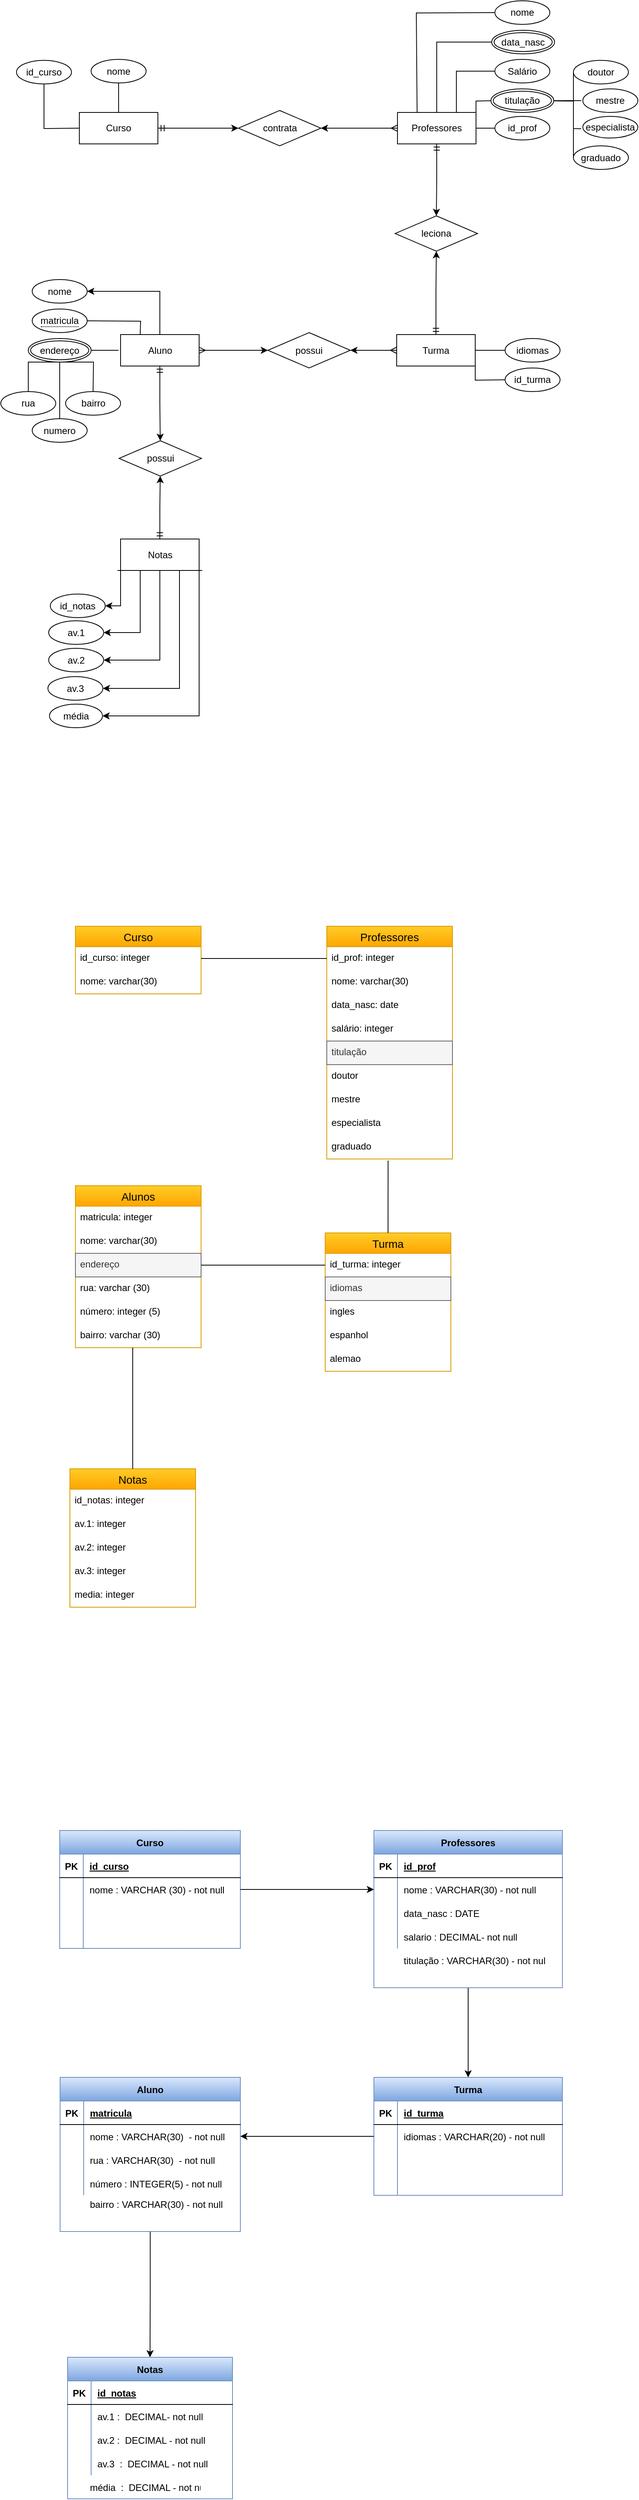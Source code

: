 <mxfile version="20.1.1" type="github">
  <diagram id="ltwP41coHP8r5JwDXrCO" name="Page-1">
    <mxGraphModel dx="1381" dy="1933" grid="1" gridSize="10" guides="1" tooltips="1" connect="1" arrows="1" fold="1" page="1" pageScale="1" pageWidth="827" pageHeight="1169" math="0" shadow="0">
      <root>
        <mxCell id="0" />
        <mxCell id="1" parent="0" />
        <mxCell id="uAPlqVYa4u8AjHozSUe_-1" value="Curso" style="swimlane;fontStyle=0;childLayout=stackLayout;horizontal=1;startSize=26;horizontalStack=0;resizeParent=1;resizeParentMax=0;resizeLast=0;collapsible=1;marginBottom=0;align=center;fontSize=14;fillColor=#ffcd28;gradientColor=#ffa500;strokeColor=#d79b00;" parent="1" vertex="1">
          <mxGeometry x="100" y="130" width="160" height="86" as="geometry" />
        </mxCell>
        <mxCell id="uAPlqVYa4u8AjHozSUe_-2" value="id_curso: integer" style="text;strokeColor=none;fillColor=none;spacingLeft=4;spacingRight=4;overflow=hidden;rotatable=0;points=[[0,0.5],[1,0.5]];portConstraint=eastwest;fontSize=12;" parent="uAPlqVYa4u8AjHozSUe_-1" vertex="1">
          <mxGeometry y="26" width="160" height="30" as="geometry" />
        </mxCell>
        <mxCell id="uAPlqVYa4u8AjHozSUe_-3" value="nome: varchar(30)" style="text;strokeColor=none;fillColor=none;spacingLeft=4;spacingRight=4;overflow=hidden;rotatable=0;points=[[0,0.5],[1,0.5]];portConstraint=eastwest;fontSize=12;" parent="uAPlqVYa4u8AjHozSUe_-1" vertex="1">
          <mxGeometry y="56" width="160" height="30" as="geometry" />
        </mxCell>
        <mxCell id="uAPlqVYa4u8AjHozSUe_-5" value="Professores" style="swimlane;fontStyle=0;childLayout=stackLayout;horizontal=1;startSize=26;horizontalStack=0;resizeParent=1;resizeParentMax=0;resizeLast=0;collapsible=1;marginBottom=0;align=center;fontSize=14;fillColor=#ffcd28;gradientColor=#ffa500;strokeColor=#d79b00;" parent="1" vertex="1">
          <mxGeometry x="420" y="130" width="160" height="296" as="geometry" />
        </mxCell>
        <mxCell id="uAPlqVYa4u8AjHozSUe_-6" value="id_prof: integer" style="text;strokeColor=none;fillColor=none;spacingLeft=4;spacingRight=4;overflow=hidden;rotatable=0;points=[[0,0.5],[1,0.5]];portConstraint=eastwest;fontSize=12;" parent="uAPlqVYa4u8AjHozSUe_-5" vertex="1">
          <mxGeometry y="26" width="160" height="30" as="geometry" />
        </mxCell>
        <mxCell id="uAPlqVYa4u8AjHozSUe_-7" value="nome: varchar(30)" style="text;strokeColor=none;fillColor=none;spacingLeft=4;spacingRight=4;overflow=hidden;rotatable=0;points=[[0,0.5],[1,0.5]];portConstraint=eastwest;fontSize=12;" parent="uAPlqVYa4u8AjHozSUe_-5" vertex="1">
          <mxGeometry y="56" width="160" height="30" as="geometry" />
        </mxCell>
        <mxCell id="uAPlqVYa4u8AjHozSUe_-10" value="data_nasc: date" style="text;strokeColor=none;fillColor=none;spacingLeft=4;spacingRight=4;overflow=hidden;rotatable=0;points=[[0,0.5],[1,0.5]];portConstraint=eastwest;fontSize=12;" parent="uAPlqVYa4u8AjHozSUe_-5" vertex="1">
          <mxGeometry y="86" width="160" height="30" as="geometry" />
        </mxCell>
        <mxCell id="uAPlqVYa4u8AjHozSUe_-11" value="salário: integer" style="text;strokeColor=none;fillColor=none;spacingLeft=4;spacingRight=4;overflow=hidden;rotatable=0;points=[[0,0.5],[1,0.5]];portConstraint=eastwest;fontSize=12;" parent="uAPlqVYa4u8AjHozSUe_-5" vertex="1">
          <mxGeometry y="116" width="160" height="30" as="geometry" />
        </mxCell>
        <mxCell id="uAPlqVYa4u8AjHozSUe_-12" value="titulação" style="text;spacingLeft=4;spacingRight=4;overflow=hidden;rotatable=0;points=[[0,0.5],[1,0.5]];portConstraint=eastwest;fontSize=12;fillColor=#f5f5f5;fontColor=#333333;strokeColor=#666666;" parent="uAPlqVYa4u8AjHozSUe_-5" vertex="1">
          <mxGeometry y="146" width="160" height="30" as="geometry" />
        </mxCell>
        <mxCell id="uAPlqVYa4u8AjHozSUe_-37" value="doutor" style="text;strokeColor=none;fillColor=none;spacingLeft=4;spacingRight=4;overflow=hidden;rotatable=0;points=[[0,0.5],[1,0.5]];portConstraint=eastwest;fontSize=12;" parent="uAPlqVYa4u8AjHozSUe_-5" vertex="1">
          <mxGeometry y="176" width="160" height="30" as="geometry" />
        </mxCell>
        <mxCell id="uAPlqVYa4u8AjHozSUe_-38" value="mestre" style="text;strokeColor=none;fillColor=none;spacingLeft=4;spacingRight=4;overflow=hidden;rotatable=0;points=[[0,0.5],[1,0.5]];portConstraint=eastwest;fontSize=12;" parent="uAPlqVYa4u8AjHozSUe_-5" vertex="1">
          <mxGeometry y="206" width="160" height="30" as="geometry" />
        </mxCell>
        <mxCell id="uAPlqVYa4u8AjHozSUe_-39" value="especialista" style="text;strokeColor=none;fillColor=none;spacingLeft=4;spacingRight=4;overflow=hidden;rotatable=0;points=[[0,0.5],[1,0.5]];portConstraint=eastwest;fontSize=12;" parent="uAPlqVYa4u8AjHozSUe_-5" vertex="1">
          <mxGeometry y="236" width="160" height="30" as="geometry" />
        </mxCell>
        <mxCell id="uAPlqVYa4u8AjHozSUe_-36" value="graduado" style="text;strokeColor=none;fillColor=none;spacingLeft=4;spacingRight=4;overflow=hidden;rotatable=0;points=[[0,0.5],[1,0.5]];portConstraint=eastwest;fontSize=12;" parent="uAPlqVYa4u8AjHozSUe_-5" vertex="1">
          <mxGeometry y="266" width="160" height="30" as="geometry" />
        </mxCell>
        <mxCell id="uAPlqVYa4u8AjHozSUe_-13" value="Turma" style="swimlane;fontStyle=0;childLayout=stackLayout;horizontal=1;startSize=26;horizontalStack=0;resizeParent=1;resizeParentMax=0;resizeLast=0;collapsible=1;marginBottom=0;align=center;fontSize=14;fillColor=#ffcd28;gradientColor=#ffa500;strokeColor=#d79b00;" parent="1" vertex="1">
          <mxGeometry x="418" y="520" width="160" height="176" as="geometry" />
        </mxCell>
        <mxCell id="uAPlqVYa4u8AjHozSUe_-14" value="id_turma: integer" style="text;strokeColor=none;fillColor=none;spacingLeft=4;spacingRight=4;overflow=hidden;rotatable=0;points=[[0,0.5],[1,0.5]];portConstraint=eastwest;fontSize=12;" parent="uAPlqVYa4u8AjHozSUe_-13" vertex="1">
          <mxGeometry y="26" width="160" height="30" as="geometry" />
        </mxCell>
        <mxCell id="uAPlqVYa4u8AjHozSUe_-15" value="idiomas" style="text;strokeColor=#666666;fillColor=#f5f5f5;spacingLeft=4;spacingRight=4;overflow=hidden;rotatable=0;points=[[0,0.5],[1,0.5]];portConstraint=eastwest;fontSize=12;fontColor=#333333;" parent="uAPlqVYa4u8AjHozSUe_-13" vertex="1">
          <mxGeometry y="56" width="160" height="30" as="geometry" />
        </mxCell>
        <mxCell id="e0oQU-jx4BUh4sUIGr5O-2" value="ingles" style="text;strokeColor=none;fillColor=none;spacingLeft=4;spacingRight=4;overflow=hidden;rotatable=0;points=[[0,0.5],[1,0.5]];portConstraint=eastwest;fontSize=12;" vertex="1" parent="uAPlqVYa4u8AjHozSUe_-13">
          <mxGeometry y="86" width="160" height="30" as="geometry" />
        </mxCell>
        <mxCell id="e0oQU-jx4BUh4sUIGr5O-3" value="espanhol" style="text;strokeColor=none;fillColor=none;spacingLeft=4;spacingRight=4;overflow=hidden;rotatable=0;points=[[0,0.5],[1,0.5]];portConstraint=eastwest;fontSize=12;" vertex="1" parent="uAPlqVYa4u8AjHozSUe_-13">
          <mxGeometry y="116" width="160" height="30" as="geometry" />
        </mxCell>
        <mxCell id="e0oQU-jx4BUh4sUIGr5O-1" value="alemao" style="text;strokeColor=none;fillColor=none;spacingLeft=4;spacingRight=4;overflow=hidden;rotatable=0;points=[[0,0.5],[1,0.5]];portConstraint=eastwest;fontSize=12;" vertex="1" parent="uAPlqVYa4u8AjHozSUe_-13">
          <mxGeometry y="146" width="160" height="30" as="geometry" />
        </mxCell>
        <mxCell id="uAPlqVYa4u8AjHozSUe_-17" value="Alunos" style="swimlane;fontStyle=0;childLayout=stackLayout;horizontal=1;startSize=26;horizontalStack=0;resizeParent=1;resizeParentMax=0;resizeLast=0;collapsible=1;marginBottom=0;align=center;fontSize=14;fillColor=#ffcd28;gradientColor=#ffa500;strokeColor=#d79b00;" parent="1" vertex="1">
          <mxGeometry x="100" y="460" width="160" height="206" as="geometry" />
        </mxCell>
        <mxCell id="uAPlqVYa4u8AjHozSUe_-18" value="matricula: integer" style="text;strokeColor=none;fillColor=none;spacingLeft=4;spacingRight=4;overflow=hidden;rotatable=0;points=[[0,0.5],[1,0.5]];portConstraint=eastwest;fontSize=12;" parent="uAPlqVYa4u8AjHozSUe_-17" vertex="1">
          <mxGeometry y="26" width="160" height="30" as="geometry" />
        </mxCell>
        <mxCell id="uAPlqVYa4u8AjHozSUe_-19" value="nome: varchar(30)" style="text;strokeColor=none;fillColor=none;spacingLeft=4;spacingRight=4;overflow=hidden;rotatable=0;points=[[0,0.5],[1,0.5]];portConstraint=eastwest;fontSize=12;" parent="uAPlqVYa4u8AjHozSUe_-17" vertex="1">
          <mxGeometry y="56" width="160" height="30" as="geometry" />
        </mxCell>
        <mxCell id="uAPlqVYa4u8AjHozSUe_-20" value="endereço" style="text;strokeColor=#666666;fillColor=#f5f5f5;spacingLeft=4;spacingRight=4;overflow=hidden;rotatable=0;points=[[0,0.5],[1,0.5]];portConstraint=eastwest;fontSize=12;rounded=0;glass=0;shadow=0;fontColor=#333333;" parent="uAPlqVYa4u8AjHozSUe_-17" vertex="1">
          <mxGeometry y="86" width="160" height="30" as="geometry" />
        </mxCell>
        <mxCell id="uAPlqVYa4u8AjHozSUe_-34" value="rua: varchar (30)" style="text;strokeColor=none;fillColor=none;spacingLeft=4;spacingRight=4;overflow=hidden;rotatable=0;points=[[0,0.5],[1,0.5]];portConstraint=eastwest;fontSize=12;" parent="uAPlqVYa4u8AjHozSUe_-17" vertex="1">
          <mxGeometry y="116" width="160" height="30" as="geometry" />
        </mxCell>
        <mxCell id="uAPlqVYa4u8AjHozSUe_-35" value="número: integer (5)" style="text;strokeColor=none;fillColor=none;spacingLeft=4;spacingRight=4;overflow=hidden;rotatable=0;points=[[0,0.5],[1,0.5]];portConstraint=eastwest;fontSize=12;" parent="uAPlqVYa4u8AjHozSUe_-17" vertex="1">
          <mxGeometry y="146" width="160" height="30" as="geometry" />
        </mxCell>
        <mxCell id="uAPlqVYa4u8AjHozSUe_-33" value="bairro: varchar (30)" style="text;strokeColor=none;fillColor=none;spacingLeft=4;spacingRight=4;overflow=hidden;rotatable=0;points=[[0,0.5],[1,0.5]];portConstraint=eastwest;fontSize=12;" parent="uAPlqVYa4u8AjHozSUe_-17" vertex="1">
          <mxGeometry y="176" width="160" height="30" as="geometry" />
        </mxCell>
        <mxCell id="uAPlqVYa4u8AjHozSUe_-23" value="Notas" style="swimlane;fontStyle=0;childLayout=stackLayout;horizontal=1;startSize=26;horizontalStack=0;resizeParent=1;resizeParentMax=0;resizeLast=0;collapsible=1;marginBottom=0;align=center;fontSize=14;fillColor=#ffcd28;gradientColor=#ffa500;strokeColor=#d79b00;" parent="1" vertex="1">
          <mxGeometry x="93" y="820" width="160" height="176" as="geometry" />
        </mxCell>
        <mxCell id="uAPlqVYa4u8AjHozSUe_-24" value="id_notas: integer" style="text;strokeColor=none;fillColor=none;spacingLeft=4;spacingRight=4;overflow=hidden;rotatable=0;points=[[0,0.5],[1,0.5]];portConstraint=eastwest;fontSize=12;" parent="uAPlqVYa4u8AjHozSUe_-23" vertex="1">
          <mxGeometry y="26" width="160" height="30" as="geometry" />
        </mxCell>
        <mxCell id="uAPlqVYa4u8AjHozSUe_-25" value="av.1: integer" style="text;strokeColor=none;fillColor=none;spacingLeft=4;spacingRight=4;overflow=hidden;rotatable=0;points=[[0,0.5],[1,0.5]];portConstraint=eastwest;fontSize=12;" parent="uAPlqVYa4u8AjHozSUe_-23" vertex="1">
          <mxGeometry y="56" width="160" height="30" as="geometry" />
        </mxCell>
        <mxCell id="uAPlqVYa4u8AjHozSUe_-26" value="av.2: integer " style="text;strokeColor=none;fillColor=none;spacingLeft=4;spacingRight=4;overflow=hidden;rotatable=0;points=[[0,0.5],[1,0.5]];portConstraint=eastwest;fontSize=12;" parent="uAPlqVYa4u8AjHozSUe_-23" vertex="1">
          <mxGeometry y="86" width="160" height="30" as="geometry" />
        </mxCell>
        <mxCell id="uAPlqVYa4u8AjHozSUe_-27" value="av.3: integer" style="text;strokeColor=none;fillColor=none;spacingLeft=4;spacingRight=4;overflow=hidden;rotatable=0;points=[[0,0.5],[1,0.5]];portConstraint=eastwest;fontSize=12;" parent="uAPlqVYa4u8AjHozSUe_-23" vertex="1">
          <mxGeometry y="116" width="160" height="30" as="geometry" />
        </mxCell>
        <mxCell id="uAPlqVYa4u8AjHozSUe_-28" value="media: integer" style="text;strokeColor=none;fillColor=none;spacingLeft=4;spacingRight=4;overflow=hidden;rotatable=0;points=[[0,0.5],[1,0.5]];portConstraint=eastwest;fontSize=12;" parent="uAPlqVYa4u8AjHozSUe_-23" vertex="1">
          <mxGeometry y="146" width="160" height="30" as="geometry" />
        </mxCell>
        <mxCell id="uAPlqVYa4u8AjHozSUe_-29" value="" style="endArrow=none;html=1;rounded=0;exitX=1;exitY=0.5;exitDx=0;exitDy=0;entryX=0;entryY=0.5;entryDx=0;entryDy=0;" parent="1" source="uAPlqVYa4u8AjHozSUe_-2" target="uAPlqVYa4u8AjHozSUe_-6" edge="1">
          <mxGeometry relative="1" as="geometry">
            <mxPoint x="330" y="490" as="sourcePoint" />
            <mxPoint x="490" y="490" as="targetPoint" />
          </mxGeometry>
        </mxCell>
        <mxCell id="uAPlqVYa4u8AjHozSUe_-30" value="" style="endArrow=none;html=1;rounded=0;entryX=0.5;entryY=0;entryDx=0;entryDy=0;exitX=0.488;exitY=1.067;exitDx=0;exitDy=0;exitPerimeter=0;" parent="1" source="uAPlqVYa4u8AjHozSUe_-36" target="uAPlqVYa4u8AjHozSUe_-13" edge="1">
          <mxGeometry relative="1" as="geometry">
            <mxPoint x="570" y="480" as="sourcePoint" />
            <mxPoint x="430" y="181" as="targetPoint" />
          </mxGeometry>
        </mxCell>
        <mxCell id="uAPlqVYa4u8AjHozSUe_-31" value="" style="endArrow=none;html=1;rounded=0;exitX=1;exitY=0.5;exitDx=0;exitDy=0;entryX=0;entryY=0.5;entryDx=0;entryDy=0;" parent="1" source="uAPlqVYa4u8AjHozSUe_-20" target="uAPlqVYa4u8AjHozSUe_-14" edge="1">
          <mxGeometry relative="1" as="geometry">
            <mxPoint x="280" y="191" as="sourcePoint" />
            <mxPoint x="440" y="191" as="targetPoint" />
          </mxGeometry>
        </mxCell>
        <mxCell id="uAPlqVYa4u8AjHozSUe_-32" value="" style="endArrow=none;html=1;rounded=0;exitX=0.456;exitY=1;exitDx=0;exitDy=0;exitPerimeter=0;" parent="1" source="uAPlqVYa4u8AjHozSUe_-33" target="uAPlqVYa4u8AjHozSUe_-23" edge="1">
          <mxGeometry relative="1" as="geometry">
            <mxPoint x="179.5" y="730" as="sourcePoint" />
            <mxPoint x="179.5" y="820" as="targetPoint" />
          </mxGeometry>
        </mxCell>
        <mxCell id="e0oQU-jx4BUh4sUIGr5O-4" value="Curso" style="shape=table;startSize=30;container=1;collapsible=1;childLayout=tableLayout;fixedRows=1;rowLines=0;fontStyle=1;align=center;resizeLast=1;fillColor=#dae8fc;gradientColor=#7ea6e0;strokeColor=#6c8ebf;" vertex="1" parent="1">
          <mxGeometry x="80" y="1280" width="230" height="150" as="geometry" />
        </mxCell>
        <mxCell id="e0oQU-jx4BUh4sUIGr5O-5" value="" style="shape=tableRow;horizontal=0;startSize=0;swimlaneHead=0;swimlaneBody=0;fillColor=none;collapsible=0;dropTarget=0;points=[[0,0.5],[1,0.5]];portConstraint=eastwest;top=0;left=0;right=0;bottom=1;" vertex="1" parent="e0oQU-jx4BUh4sUIGr5O-4">
          <mxGeometry y="30" width="230" height="30" as="geometry" />
        </mxCell>
        <mxCell id="e0oQU-jx4BUh4sUIGr5O-6" value="PK" style="shape=partialRectangle;connectable=0;fillColor=none;top=0;left=0;bottom=0;right=0;fontStyle=1;overflow=hidden;" vertex="1" parent="e0oQU-jx4BUh4sUIGr5O-5">
          <mxGeometry width="30" height="30" as="geometry">
            <mxRectangle width="30" height="30" as="alternateBounds" />
          </mxGeometry>
        </mxCell>
        <mxCell id="e0oQU-jx4BUh4sUIGr5O-7" value="id_curso" style="shape=partialRectangle;connectable=0;fillColor=none;top=0;left=0;bottom=0;right=0;align=left;spacingLeft=6;fontStyle=5;overflow=hidden;" vertex="1" parent="e0oQU-jx4BUh4sUIGr5O-5">
          <mxGeometry x="30" width="200" height="30" as="geometry">
            <mxRectangle width="200" height="30" as="alternateBounds" />
          </mxGeometry>
        </mxCell>
        <mxCell id="e0oQU-jx4BUh4sUIGr5O-8" value="" style="shape=tableRow;horizontal=0;startSize=0;swimlaneHead=0;swimlaneBody=0;fillColor=none;collapsible=0;dropTarget=0;points=[[0,0.5],[1,0.5]];portConstraint=eastwest;top=0;left=0;right=0;bottom=0;" vertex="1" parent="e0oQU-jx4BUh4sUIGr5O-4">
          <mxGeometry y="60" width="230" height="30" as="geometry" />
        </mxCell>
        <mxCell id="e0oQU-jx4BUh4sUIGr5O-9" value="" style="shape=partialRectangle;connectable=0;fillColor=none;top=0;left=0;bottom=0;right=0;editable=1;overflow=hidden;" vertex="1" parent="e0oQU-jx4BUh4sUIGr5O-8">
          <mxGeometry width="30" height="30" as="geometry">
            <mxRectangle width="30" height="30" as="alternateBounds" />
          </mxGeometry>
        </mxCell>
        <mxCell id="e0oQU-jx4BUh4sUIGr5O-10" value="nome : VARCHAR (30) - not null" style="shape=partialRectangle;connectable=0;fillColor=none;top=0;left=0;bottom=0;right=0;align=left;spacingLeft=6;overflow=hidden;" vertex="1" parent="e0oQU-jx4BUh4sUIGr5O-8">
          <mxGeometry x="30" width="200" height="30" as="geometry">
            <mxRectangle width="200" height="30" as="alternateBounds" />
          </mxGeometry>
        </mxCell>
        <mxCell id="e0oQU-jx4BUh4sUIGr5O-11" value="" style="shape=tableRow;horizontal=0;startSize=0;swimlaneHead=0;swimlaneBody=0;fillColor=none;collapsible=0;dropTarget=0;points=[[0,0.5],[1,0.5]];portConstraint=eastwest;top=0;left=0;right=0;bottom=0;" vertex="1" parent="e0oQU-jx4BUh4sUIGr5O-4">
          <mxGeometry y="90" width="230" height="30" as="geometry" />
        </mxCell>
        <mxCell id="e0oQU-jx4BUh4sUIGr5O-12" value="" style="shape=partialRectangle;connectable=0;fillColor=none;top=0;left=0;bottom=0;right=0;editable=1;overflow=hidden;" vertex="1" parent="e0oQU-jx4BUh4sUIGr5O-11">
          <mxGeometry width="30" height="30" as="geometry">
            <mxRectangle width="30" height="30" as="alternateBounds" />
          </mxGeometry>
        </mxCell>
        <mxCell id="e0oQU-jx4BUh4sUIGr5O-13" value="" style="shape=partialRectangle;connectable=0;fillColor=none;top=0;left=0;bottom=0;right=0;align=left;spacingLeft=6;overflow=hidden;" vertex="1" parent="e0oQU-jx4BUh4sUIGr5O-11">
          <mxGeometry x="30" width="200" height="30" as="geometry">
            <mxRectangle width="200" height="30" as="alternateBounds" />
          </mxGeometry>
        </mxCell>
        <mxCell id="e0oQU-jx4BUh4sUIGr5O-14" value="" style="shape=tableRow;horizontal=0;startSize=0;swimlaneHead=0;swimlaneBody=0;fillColor=none;collapsible=0;dropTarget=0;points=[[0,0.5],[1,0.5]];portConstraint=eastwest;top=0;left=0;right=0;bottom=0;" vertex="1" parent="e0oQU-jx4BUh4sUIGr5O-4">
          <mxGeometry y="120" width="230" height="30" as="geometry" />
        </mxCell>
        <mxCell id="e0oQU-jx4BUh4sUIGr5O-15" value="" style="shape=partialRectangle;connectable=0;fillColor=none;top=0;left=0;bottom=0;right=0;editable=1;overflow=hidden;" vertex="1" parent="e0oQU-jx4BUh4sUIGr5O-14">
          <mxGeometry width="30" height="30" as="geometry">
            <mxRectangle width="30" height="30" as="alternateBounds" />
          </mxGeometry>
        </mxCell>
        <mxCell id="e0oQU-jx4BUh4sUIGr5O-16" value="" style="shape=partialRectangle;connectable=0;fillColor=none;top=0;left=0;bottom=0;right=0;align=left;spacingLeft=6;overflow=hidden;" vertex="1" parent="e0oQU-jx4BUh4sUIGr5O-14">
          <mxGeometry x="30" width="200" height="30" as="geometry">
            <mxRectangle width="200" height="30" as="alternateBounds" />
          </mxGeometry>
        </mxCell>
        <mxCell id="e0oQU-jx4BUh4sUIGr5O-17" style="edgeStyle=orthogonalEdgeStyle;rounded=0;orthogonalLoop=1;jettySize=auto;html=1;entryX=0;entryY=0.5;entryDx=0;entryDy=0;startArrow=ERmany;startFill=0;" edge="1" parent="1" source="e0oQU-jx4BUh4sUIGr5O-20" target="e0oQU-jx4BUh4sUIGr5O-34">
          <mxGeometry relative="1" as="geometry" />
        </mxCell>
        <mxCell id="e0oQU-jx4BUh4sUIGr5O-18" style="edgeStyle=orthogonalEdgeStyle;rounded=0;orthogonalLoop=1;jettySize=auto;html=1;entryX=0.5;entryY=0;entryDx=0;entryDy=0;startArrow=ERmandOne;startFill=0;" edge="1" parent="1" source="e0oQU-jx4BUh4sUIGr5O-20" target="e0oQU-jx4BUh4sUIGr5O-39">
          <mxGeometry relative="1" as="geometry" />
        </mxCell>
        <mxCell id="e0oQU-jx4BUh4sUIGr5O-19" value="" style="edgeStyle=orthogonalEdgeStyle;rounded=0;orthogonalLoop=1;jettySize=auto;html=1;startArrow=baseDash;startFill=0;entryX=1;entryY=0.5;entryDx=0;entryDy=0;exitX=0.5;exitY=0;exitDx=0;exitDy=0;" edge="1" parent="1" source="e0oQU-jx4BUh4sUIGr5O-20" target="e0oQU-jx4BUh4sUIGr5O-56">
          <mxGeometry relative="1" as="geometry" />
        </mxCell>
        <mxCell id="e0oQU-jx4BUh4sUIGr5O-20" value="Aluno" style="rounded=0;whiteSpace=wrap;html=1;" vertex="1" parent="1">
          <mxGeometry x="157.5" y="-622.5" width="100" height="40" as="geometry" />
        </mxCell>
        <mxCell id="e0oQU-jx4BUh4sUIGr5O-21" style="edgeStyle=orthogonalEdgeStyle;rounded=0;orthogonalLoop=1;jettySize=auto;html=1;startArrow=ERmandOne;startFill=0;" edge="1" parent="1" source="e0oQU-jx4BUh4sUIGr5O-22" target="e0oQU-jx4BUh4sUIGr5O-35">
          <mxGeometry relative="1" as="geometry" />
        </mxCell>
        <mxCell id="e0oQU-jx4BUh4sUIGr5O-22" value="Curso" style="whiteSpace=wrap;html=1;align=center;" vertex="1" parent="1">
          <mxGeometry x="105" y="-905" width="100" height="40" as="geometry" />
        </mxCell>
        <mxCell id="e0oQU-jx4BUh4sUIGr5O-23" style="edgeStyle=orthogonalEdgeStyle;rounded=0;orthogonalLoop=1;jettySize=auto;html=1;entryX=1;entryY=0.5;entryDx=0;entryDy=0;startArrow=ERmany;startFill=0;" edge="1" parent="1" source="e0oQU-jx4BUh4sUIGr5O-25" target="e0oQU-jx4BUh4sUIGr5O-35">
          <mxGeometry relative="1" as="geometry" />
        </mxCell>
        <mxCell id="e0oQU-jx4BUh4sUIGr5O-24" style="edgeStyle=orthogonalEdgeStyle;rounded=0;orthogonalLoop=1;jettySize=auto;html=1;startArrow=ERmandOne;startFill=0;" edge="1" parent="1" source="e0oQU-jx4BUh4sUIGr5O-25" target="e0oQU-jx4BUh4sUIGr5O-38">
          <mxGeometry relative="1" as="geometry" />
        </mxCell>
        <mxCell id="e0oQU-jx4BUh4sUIGr5O-25" value="Professores" style="whiteSpace=wrap;html=1;align=center;" vertex="1" parent="1">
          <mxGeometry x="510" y="-905" width="100" height="40" as="geometry" />
        </mxCell>
        <mxCell id="e0oQU-jx4BUh4sUIGr5O-26" style="edgeStyle=orthogonalEdgeStyle;rounded=0;orthogonalLoop=1;jettySize=auto;html=1;entryX=1;entryY=0.5;entryDx=0;entryDy=0;startArrow=ERmany;startFill=0;" edge="1" parent="1" source="e0oQU-jx4BUh4sUIGr5O-28" target="e0oQU-jx4BUh4sUIGr5O-34">
          <mxGeometry relative="1" as="geometry" />
        </mxCell>
        <mxCell id="e0oQU-jx4BUh4sUIGr5O-27" style="edgeStyle=orthogonalEdgeStyle;rounded=0;orthogonalLoop=1;jettySize=auto;html=1;entryX=0.5;entryY=1;entryDx=0;entryDy=0;startArrow=ERmandOne;startFill=0;" edge="1" parent="1" source="e0oQU-jx4BUh4sUIGr5O-28" target="e0oQU-jx4BUh4sUIGr5O-38">
          <mxGeometry relative="1" as="geometry" />
        </mxCell>
        <mxCell id="e0oQU-jx4BUh4sUIGr5O-28" value="Turma" style="whiteSpace=wrap;html=1;align=center;" vertex="1" parent="1">
          <mxGeometry x="509" y="-622.5" width="100" height="40" as="geometry" />
        </mxCell>
        <mxCell id="e0oQU-jx4BUh4sUIGr5O-29" value="idiomas" style="ellipse;whiteSpace=wrap;html=1;align=center;" vertex="1" parent="1">
          <mxGeometry x="647" y="-617.5" width="70" height="30" as="geometry" />
        </mxCell>
        <mxCell id="e0oQU-jx4BUh4sUIGr5O-30" value="" style="endArrow=none;html=1;rounded=0;exitX=1;exitY=0.5;exitDx=0;exitDy=0;entryX=0;entryY=0.5;entryDx=0;entryDy=0;" edge="1" parent="1" source="e0oQU-jx4BUh4sUIGr5O-28" target="e0oQU-jx4BUh4sUIGr5O-29">
          <mxGeometry width="50" height="50" relative="1" as="geometry">
            <mxPoint x="614" y="-802.5" as="sourcePoint" />
            <mxPoint x="674" y="-802.5" as="targetPoint" />
            <Array as="points">
              <mxPoint x="624" y="-602.5" />
            </Array>
          </mxGeometry>
        </mxCell>
        <mxCell id="e0oQU-jx4BUh4sUIGr5O-31" value="Salário" style="ellipse;whiteSpace=wrap;html=1;align=center;" vertex="1" parent="1">
          <mxGeometry x="634" y="-972.5" width="70" height="30" as="geometry" />
        </mxCell>
        <mxCell id="e0oQU-jx4BUh4sUIGr5O-32" value="" style="endArrow=none;html=1;rounded=0;exitX=0.75;exitY=0;exitDx=0;exitDy=0;entryX=0;entryY=0.5;entryDx=0;entryDy=0;" edge="1" parent="1" source="e0oQU-jx4BUh4sUIGr5O-25" target="e0oQU-jx4BUh4sUIGr5O-31">
          <mxGeometry width="50" height="50" relative="1" as="geometry">
            <mxPoint x="274" y="-537.5" as="sourcePoint" />
            <mxPoint x="324" y="-487.5" as="targetPoint" />
            <Array as="points">
              <mxPoint x="585" y="-957.5" />
            </Array>
          </mxGeometry>
        </mxCell>
        <mxCell id="e0oQU-jx4BUh4sUIGr5O-33" value="" style="endArrow=none;html=1;rounded=0;entryX=0;entryY=0.5;entryDx=0;entryDy=0;startArrow=none;" edge="1" parent="1">
          <mxGeometry width="50" height="50" relative="1" as="geometry">
            <mxPoint x="610" y="-902.5" as="sourcePoint" />
            <mxPoint x="634" y="-920" as="targetPoint" />
            <Array as="points">
              <mxPoint x="610" y="-919.5" />
            </Array>
          </mxGeometry>
        </mxCell>
        <mxCell id="e0oQU-jx4BUh4sUIGr5O-34" value="possui" style="shape=rhombus;perimeter=rhombusPerimeter;whiteSpace=wrap;html=1;align=center;" vertex="1" parent="1">
          <mxGeometry x="345" y="-625" width="105" height="45" as="geometry" />
        </mxCell>
        <mxCell id="e0oQU-jx4BUh4sUIGr5O-35" value="contrata" style="shape=rhombus;perimeter=rhombusPerimeter;whiteSpace=wrap;html=1;align=center;" vertex="1" parent="1">
          <mxGeometry x="307.5" y="-907.5" width="105" height="45" as="geometry" />
        </mxCell>
        <mxCell id="e0oQU-jx4BUh4sUIGr5O-36" value="nome" style="ellipse;whiteSpace=wrap;html=1;align=center;" vertex="1" parent="1">
          <mxGeometry x="120" y="-972.5" width="70" height="30" as="geometry" />
        </mxCell>
        <mxCell id="e0oQU-jx4BUh4sUIGr5O-37" value="" style="endArrow=none;html=1;rounded=0;exitX=0.5;exitY=0;exitDx=0;exitDy=0;entryX=0.5;entryY=1;entryDx=0;entryDy=0;" edge="1" parent="1" source="e0oQU-jx4BUh4sUIGr5O-22" target="e0oQU-jx4BUh4sUIGr5O-36">
          <mxGeometry width="50" height="50" relative="1" as="geometry">
            <mxPoint x="240" y="-872.5" as="sourcePoint" />
            <mxPoint x="255" y="-912.5" as="targetPoint" />
          </mxGeometry>
        </mxCell>
        <mxCell id="e0oQU-jx4BUh4sUIGr5O-38" value="leciona" style="shape=rhombus;perimeter=rhombusPerimeter;whiteSpace=wrap;html=1;align=center;" vertex="1" parent="1">
          <mxGeometry x="507" y="-773.5" width="105" height="45" as="geometry" />
        </mxCell>
        <mxCell id="e0oQU-jx4BUh4sUIGr5O-39" value="possui" style="shape=rhombus;perimeter=rhombusPerimeter;whiteSpace=wrap;html=1;align=center;" vertex="1" parent="1">
          <mxGeometry x="155.5" y="-487.5" width="105" height="45" as="geometry" />
        </mxCell>
        <mxCell id="e0oQU-jx4BUh4sUIGr5O-40" style="edgeStyle=orthogonalEdgeStyle;rounded=0;orthogonalLoop=1;jettySize=auto;html=1;entryX=0.5;entryY=1;entryDx=0;entryDy=0;startArrow=ERmandOne;startFill=0;" edge="1" parent="1" source="e0oQU-jx4BUh4sUIGr5O-43" target="e0oQU-jx4BUh4sUIGr5O-39">
          <mxGeometry relative="1" as="geometry" />
        </mxCell>
        <mxCell id="e0oQU-jx4BUh4sUIGr5O-41" style="edgeStyle=orthogonalEdgeStyle;rounded=0;orthogonalLoop=1;jettySize=auto;html=1;startArrow=baseDash;startFill=0;exitX=0.75;exitY=1;exitDx=0;exitDy=0;entryX=1;entryY=0.5;entryDx=0;entryDy=0;" edge="1" parent="1" source="e0oQU-jx4BUh4sUIGr5O-43" target="e0oQU-jx4BUh4sUIGr5O-50">
          <mxGeometry relative="1" as="geometry">
            <mxPoint x="155" y="-172.5" as="targetPoint" />
            <Array as="points">
              <mxPoint x="233" y="-172.5" />
            </Array>
          </mxGeometry>
        </mxCell>
        <mxCell id="e0oQU-jx4BUh4sUIGr5O-42" value="" style="edgeStyle=orthogonalEdgeStyle;rounded=0;orthogonalLoop=1;jettySize=auto;html=1;startArrow=baseDash;startFill=0;exitX=1;exitY=1;exitDx=0;exitDy=0;entryX=1;entryY=0.5;entryDx=0;entryDy=0;" edge="1" parent="1" source="e0oQU-jx4BUh4sUIGr5O-43" target="e0oQU-jx4BUh4sUIGr5O-55">
          <mxGeometry relative="1" as="geometry">
            <mxPoint x="155" y="-137.5" as="targetPoint" />
            <Array as="points">
              <mxPoint x="258" y="-137.5" />
            </Array>
          </mxGeometry>
        </mxCell>
        <mxCell id="e0oQU-jx4BUh4sUIGr5O-43" value="Notas" style="rounded=0;whiteSpace=wrap;html=1;" vertex="1" parent="1">
          <mxGeometry x="157.5" y="-362.5" width="100" height="40" as="geometry" />
        </mxCell>
        <mxCell id="e0oQU-jx4BUh4sUIGr5O-44" value="id_notas" style="ellipse;whiteSpace=wrap;html=1;align=center;" vertex="1" parent="1">
          <mxGeometry x="68" y="-292.5" width="70" height="30" as="geometry" />
        </mxCell>
        <mxCell id="e0oQU-jx4BUh4sUIGr5O-45" style="edgeStyle=orthogonalEdgeStyle;rounded=0;orthogonalLoop=1;jettySize=auto;html=1;entryX=1;entryY=0.5;entryDx=0;entryDy=0;startArrow=baseDash;startFill=0;exitX=0.5;exitY=1;exitDx=0;exitDy=0;" edge="1" parent="1" source="e0oQU-jx4BUh4sUIGr5O-43" target="e0oQU-jx4BUh4sUIGr5O-48">
          <mxGeometry relative="1" as="geometry">
            <mxPoint x="260.5" y="-307.5" as="sourcePoint" />
          </mxGeometry>
        </mxCell>
        <mxCell id="e0oQU-jx4BUh4sUIGr5O-46" value="av.1" style="ellipse;whiteSpace=wrap;html=1;align=center;" vertex="1" parent="1">
          <mxGeometry x="66" y="-258.5" width="70" height="30" as="geometry" />
        </mxCell>
        <mxCell id="e0oQU-jx4BUh4sUIGr5O-47" style="edgeStyle=orthogonalEdgeStyle;rounded=0;orthogonalLoop=1;jettySize=auto;html=1;entryX=1;entryY=0.5;entryDx=0;entryDy=0;startArrow=baseDash;startFill=0;exitX=0.25;exitY=1;exitDx=0;exitDy=0;" edge="1" parent="1" source="e0oQU-jx4BUh4sUIGr5O-43" target="e0oQU-jx4BUh4sUIGr5O-46">
          <mxGeometry relative="1" as="geometry">
            <mxPoint x="260.5" y="-267.5" as="sourcePoint" />
          </mxGeometry>
        </mxCell>
        <mxCell id="e0oQU-jx4BUh4sUIGr5O-48" value="av.2" style="ellipse;whiteSpace=wrap;html=1;align=center;" vertex="1" parent="1">
          <mxGeometry x="66" y="-223.5" width="70" height="30" as="geometry" />
        </mxCell>
        <mxCell id="e0oQU-jx4BUh4sUIGr5O-49" style="edgeStyle=orthogonalEdgeStyle;rounded=0;orthogonalLoop=1;jettySize=auto;html=1;entryX=1;entryY=0.5;entryDx=0;entryDy=0;startArrow=baseDash;startFill=0;exitX=0;exitY=1;exitDx=0;exitDy=0;" edge="1" parent="1" source="e0oQU-jx4BUh4sUIGr5O-43" target="e0oQU-jx4BUh4sUIGr5O-44">
          <mxGeometry relative="1" as="geometry">
            <mxPoint x="259.5" y="-233.5" as="sourcePoint" />
            <Array as="points">
              <mxPoint x="158" y="-277.5" />
            </Array>
          </mxGeometry>
        </mxCell>
        <mxCell id="e0oQU-jx4BUh4sUIGr5O-50" value="av.3" style="ellipse;whiteSpace=wrap;html=1;align=center;" vertex="1" parent="1">
          <mxGeometry x="65" y="-187.5" width="70" height="30" as="geometry" />
        </mxCell>
        <mxCell id="e0oQU-jx4BUh4sUIGr5O-51" value="&lt;span style=&quot;border-bottom: 1px dotted&quot;&gt;matricula&lt;/span&gt;" style="ellipse;whiteSpace=wrap;html=1;align=center;" vertex="1" parent="1">
          <mxGeometry x="45" y="-655" width="70" height="30" as="geometry" />
        </mxCell>
        <mxCell id="e0oQU-jx4BUh4sUIGr5O-52" value="" style="endArrow=none;html=1;rounded=0;entryX=1;entryY=0.5;entryDx=0;entryDy=0;" edge="1" parent="1" target="e0oQU-jx4BUh4sUIGr5O-54">
          <mxGeometry width="50" height="50" relative="1" as="geometry">
            <mxPoint x="155" y="-602.5" as="sourcePoint" />
            <mxPoint x="40" y="-602.5" as="targetPoint" />
            <Array as="points" />
          </mxGeometry>
        </mxCell>
        <mxCell id="e0oQU-jx4BUh4sUIGr5O-53" value="" style="endArrow=none;html=1;rounded=0;exitX=0.25;exitY=0;exitDx=0;exitDy=0;entryX=1;entryY=0.5;entryDx=0;entryDy=0;" edge="1" parent="1" source="e0oQU-jx4BUh4sUIGr5O-20" target="e0oQU-jx4BUh4sUIGr5O-51">
          <mxGeometry width="50" height="50" relative="1" as="geometry">
            <mxPoint x="15" y="-647.5" as="sourcePoint" />
            <mxPoint x="95" y="-697.5" as="targetPoint" />
            <Array as="points">
              <mxPoint x="183" y="-639.5" />
            </Array>
          </mxGeometry>
        </mxCell>
        <mxCell id="e0oQU-jx4BUh4sUIGr5O-54" value="endereço" style="ellipse;shape=doubleEllipse;margin=3;whiteSpace=wrap;html=1;align=center;" vertex="1" parent="1">
          <mxGeometry x="40" y="-617.5" width="80" height="30" as="geometry" />
        </mxCell>
        <mxCell id="e0oQU-jx4BUh4sUIGr5O-55" value="média" style="ellipse;whiteSpace=wrap;html=1;rounded=0;" vertex="1" parent="1">
          <mxGeometry x="67" y="-152.5" width="67.5" height="30" as="geometry" />
        </mxCell>
        <mxCell id="e0oQU-jx4BUh4sUIGr5O-56" value="nome" style="ellipse;whiteSpace=wrap;html=1;rounded=0;" vertex="1" parent="1">
          <mxGeometry x="45" y="-692.5" width="70" height="30" as="geometry" />
        </mxCell>
        <mxCell id="e0oQU-jx4BUh4sUIGr5O-57" value="" style="endArrow=none;html=1;rounded=0;exitX=0.5;exitY=0;exitDx=0;exitDy=0;entryX=0;entryY=0.5;entryDx=0;entryDy=0;" edge="1" parent="1" source="e0oQU-jx4BUh4sUIGr5O-25" target="e0oQU-jx4BUh4sUIGr5O-58">
          <mxGeometry width="50" height="50" relative="1" as="geometry">
            <mxPoint x="585" y="-942.5" as="sourcePoint" />
            <mxPoint x="634" y="-995" as="targetPoint" />
            <Array as="points">
              <mxPoint x="560" y="-994.5" />
            </Array>
          </mxGeometry>
        </mxCell>
        <mxCell id="e0oQU-jx4BUh4sUIGr5O-58" value="data_nasc" style="ellipse;shape=doubleEllipse;margin=3;whiteSpace=wrap;html=1;align=center;" vertex="1" parent="1">
          <mxGeometry x="630" y="-1009.5" width="80" height="30" as="geometry" />
        </mxCell>
        <mxCell id="e0oQU-jx4BUh4sUIGr5O-59" value="nome" style="ellipse;whiteSpace=wrap;html=1;align=center;" vertex="1" parent="1">
          <mxGeometry x="634" y="-1047" width="70" height="30" as="geometry" />
        </mxCell>
        <mxCell id="e0oQU-jx4BUh4sUIGr5O-60" value="" style="endArrow=none;html=1;rounded=0;exitX=0.25;exitY=0;exitDx=0;exitDy=0;entryX=0;entryY=0.5;entryDx=0;entryDy=0;" edge="1" parent="1" source="e0oQU-jx4BUh4sUIGr5O-25" target="e0oQU-jx4BUh4sUIGr5O-59">
          <mxGeometry width="50" height="50" relative="1" as="geometry">
            <mxPoint x="585" y="-979.5" as="sourcePoint" />
            <mxPoint x="324" y="-562" as="targetPoint" />
            <Array as="points">
              <mxPoint x="534" y="-1031.5" />
            </Array>
          </mxGeometry>
        </mxCell>
        <mxCell id="e0oQU-jx4BUh4sUIGr5O-61" value="id_prof" style="ellipse;whiteSpace=wrap;html=1;align=center;" vertex="1" parent="1">
          <mxGeometry x="634" y="-900" width="70" height="30" as="geometry" />
        </mxCell>
        <mxCell id="e0oQU-jx4BUh4sUIGr5O-62" value="" style="endArrow=none;html=1;rounded=0;entryX=0;entryY=0.5;entryDx=0;entryDy=0;exitX=1;exitY=0.5;exitDx=0;exitDy=0;" edge="1" parent="1" source="e0oQU-jx4BUh4sUIGr5O-25" target="e0oQU-jx4BUh4sUIGr5O-61">
          <mxGeometry width="50" height="50" relative="1" as="geometry">
            <mxPoint x="634" y="-892.5" as="sourcePoint" />
            <mxPoint x="324" y="-407.5" as="targetPoint" />
            <Array as="points" />
          </mxGeometry>
        </mxCell>
        <mxCell id="e0oQU-jx4BUh4sUIGr5O-63" value="id_turma" style="ellipse;whiteSpace=wrap;html=1;align=center;" vertex="1" parent="1">
          <mxGeometry x="647" y="-580" width="70" height="30" as="geometry" />
        </mxCell>
        <mxCell id="e0oQU-jx4BUh4sUIGr5O-64" value="" style="endArrow=none;html=1;rounded=0;exitX=1;exitY=1;exitDx=0;exitDy=0;entryX=0;entryY=0.5;entryDx=0;entryDy=0;" edge="1" parent="1" source="e0oQU-jx4BUh4sUIGr5O-28" target="e0oQU-jx4BUh4sUIGr5O-63">
          <mxGeometry width="50" height="50" relative="1" as="geometry">
            <mxPoint x="612" y="-565" as="sourcePoint" />
            <mxPoint x="677" y="-765" as="targetPoint" />
            <Array as="points">
              <mxPoint x="609" y="-564.5" />
            </Array>
          </mxGeometry>
        </mxCell>
        <mxCell id="e0oQU-jx4BUh4sUIGr5O-65" value="doutor" style="ellipse;whiteSpace=wrap;html=1;align=center;" vertex="1" parent="1">
          <mxGeometry x="734" y="-971.25" width="70" height="30" as="geometry" />
        </mxCell>
        <mxCell id="e0oQU-jx4BUh4sUIGr5O-66" value="mestre" style="ellipse;whiteSpace=wrap;html=1;align=center;" vertex="1" parent="1">
          <mxGeometry x="746" y="-935" width="70" height="30" as="geometry" />
        </mxCell>
        <mxCell id="e0oQU-jx4BUh4sUIGr5O-67" value="especialista" style="ellipse;whiteSpace=wrap;html=1;align=center;" vertex="1" parent="1">
          <mxGeometry x="746" y="-900" width="70" height="27.5" as="geometry" />
        </mxCell>
        <mxCell id="e0oQU-jx4BUh4sUIGr5O-68" value="" style="endArrow=none;html=1;rounded=0;exitX=1;exitY=0.5;exitDx=0;exitDy=0;entryX=0;entryY=0.5;entryDx=0;entryDy=0;" edge="1" parent="1" target="e0oQU-jx4BUh4sUIGr5O-65">
          <mxGeometry width="50" height="50" relative="1" as="geometry">
            <mxPoint x="704" y="-920" as="sourcePoint" />
            <mxPoint x="766" y="-972.5" as="targetPoint" />
            <Array as="points">
              <mxPoint x="734" y="-919.5" />
            </Array>
          </mxGeometry>
        </mxCell>
        <mxCell id="e0oQU-jx4BUh4sUIGr5O-69" value="" style="endArrow=none;html=1;rounded=0;exitX=1;exitY=0.5;exitDx=0;exitDy=0;entryX=0;entryY=0.5;entryDx=0;entryDy=0;" edge="1" parent="1">
          <mxGeometry width="50" height="50" relative="1" as="geometry">
            <mxPoint x="704" y="-920" as="sourcePoint" />
            <mxPoint x="744" y="-884.25" as="targetPoint" />
            <Array as="points">
              <mxPoint x="734" y="-919.5" />
              <mxPoint x="734" y="-884.5" />
            </Array>
          </mxGeometry>
        </mxCell>
        <mxCell id="e0oQU-jx4BUh4sUIGr5O-70" value="" style="endArrow=none;html=1;rounded=0;exitX=1;exitY=0.5;exitDx=0;exitDy=0;entryX=0;entryY=0.5;entryDx=0;entryDy=0;" edge="1" parent="1">
          <mxGeometry width="50" height="50" relative="1" as="geometry">
            <mxPoint x="704" y="-920" as="sourcePoint" />
            <mxPoint x="744" y="-920" as="targetPoint" />
            <Array as="points" />
          </mxGeometry>
        </mxCell>
        <mxCell id="e0oQU-jx4BUh4sUIGr5O-71" value="graduado" style="ellipse;whiteSpace=wrap;html=1;align=center;" vertex="1" parent="1">
          <mxGeometry x="734" y="-862.5" width="70" height="30" as="geometry" />
        </mxCell>
        <mxCell id="e0oQU-jx4BUh4sUIGr5O-72" value="" style="endArrow=none;html=1;rounded=0;exitX=1;exitY=0.5;exitDx=0;exitDy=0;entryX=0;entryY=0.5;entryDx=0;entryDy=0;" edge="1" parent="1" target="e0oQU-jx4BUh4sUIGr5O-71">
          <mxGeometry width="50" height="50" relative="1" as="geometry">
            <mxPoint x="704" y="-920" as="sourcePoint" />
            <mxPoint x="754" y="-874.25" as="targetPoint" />
            <Array as="points">
              <mxPoint x="734" y="-919.5" />
              <mxPoint x="734" y="-872.5" />
            </Array>
          </mxGeometry>
        </mxCell>
        <mxCell id="e0oQU-jx4BUh4sUIGr5O-73" value="titulação" style="ellipse;shape=doubleEllipse;margin=3;whiteSpace=wrap;html=1;align=center;" vertex="1" parent="1">
          <mxGeometry x="629" y="-935" width="80" height="30" as="geometry" />
        </mxCell>
        <mxCell id="e0oQU-jx4BUh4sUIGr5O-74" value="rua" style="ellipse;whiteSpace=wrap;html=1;rounded=0;" vertex="1" parent="1">
          <mxGeometry x="5" y="-550" width="70" height="30" as="geometry" />
        </mxCell>
        <mxCell id="e0oQU-jx4BUh4sUIGr5O-75" value="bairro" style="ellipse;whiteSpace=wrap;html=1;rounded=0;" vertex="1" parent="1">
          <mxGeometry x="87.5" y="-550" width="70" height="30" as="geometry" />
        </mxCell>
        <mxCell id="e0oQU-jx4BUh4sUIGr5O-76" value="numero" style="ellipse;whiteSpace=wrap;html=1;rounded=0;" vertex="1" parent="1">
          <mxGeometry x="45" y="-515.5" width="70" height="30" as="geometry" />
        </mxCell>
        <mxCell id="e0oQU-jx4BUh4sUIGr5O-77" value="" style="endArrow=none;html=1;rounded=0;entryX=0.5;entryY=1;entryDx=0;entryDy=0;exitX=0.5;exitY=0;exitDx=0;exitDy=0;" edge="1" parent="1" source="e0oQU-jx4BUh4sUIGr5O-76" target="e0oQU-jx4BUh4sUIGr5O-54">
          <mxGeometry width="50" height="50" relative="1" as="geometry">
            <mxPoint x="84" y="-522.5" as="sourcePoint" />
            <mxPoint x="132.5" y="-555" as="targetPoint" />
            <Array as="points" />
          </mxGeometry>
        </mxCell>
        <mxCell id="e0oQU-jx4BUh4sUIGr5O-78" value="" style="endArrow=none;html=1;rounded=0;entryX=0.5;entryY=1;entryDx=0;entryDy=0;exitX=0.5;exitY=0;exitDx=0;exitDy=0;" edge="1" parent="1" source="e0oQU-jx4BUh4sUIGr5O-74" target="e0oQU-jx4BUh4sUIGr5O-54">
          <mxGeometry width="50" height="50" relative="1" as="geometry">
            <mxPoint x="90" y="-492.5" as="sourcePoint" />
            <mxPoint x="90" y="-577.5" as="targetPoint" />
            <Array as="points">
              <mxPoint x="40" y="-587.5" />
            </Array>
          </mxGeometry>
        </mxCell>
        <mxCell id="e0oQU-jx4BUh4sUIGr5O-79" value="" style="endArrow=none;html=1;rounded=0;entryX=0.5;entryY=1;entryDx=0;entryDy=0;exitX=0.5;exitY=0;exitDx=0;exitDy=0;" edge="1" parent="1" source="e0oQU-jx4BUh4sUIGr5O-75" target="e0oQU-jx4BUh4sUIGr5O-54">
          <mxGeometry width="50" height="50" relative="1" as="geometry">
            <mxPoint x="50" y="-540" as="sourcePoint" />
            <mxPoint x="90" y="-577.5" as="targetPoint" />
            <Array as="points">
              <mxPoint x="123" y="-587.5" />
            </Array>
          </mxGeometry>
        </mxCell>
        <mxCell id="e0oQU-jx4BUh4sUIGr5O-80" value="id_curso" style="ellipse;whiteSpace=wrap;html=1;align=center;" vertex="1" parent="1">
          <mxGeometry x="25" y="-971.25" width="70" height="30" as="geometry" />
        </mxCell>
        <mxCell id="e0oQU-jx4BUh4sUIGr5O-81" value="" style="endArrow=none;html=1;rounded=0;exitX=0;exitY=0.5;exitDx=0;exitDy=0;entryX=0.5;entryY=1;entryDx=0;entryDy=0;" edge="1" parent="1" source="e0oQU-jx4BUh4sUIGr5O-22" target="e0oQU-jx4BUh4sUIGr5O-80">
          <mxGeometry width="50" height="50" relative="1" as="geometry">
            <mxPoint x="60" y="-903.75" as="sourcePoint" />
            <mxPoint x="160" y="-911.25" as="targetPoint" />
            <Array as="points">
              <mxPoint x="60" y="-884.5" />
            </Array>
          </mxGeometry>
        </mxCell>
        <mxCell id="e0oQU-jx4BUh4sUIGr5O-152" style="edgeStyle=orthogonalEdgeStyle;rounded=0;orthogonalLoop=1;jettySize=auto;html=1;" edge="1" parent="1" source="e0oQU-jx4BUh4sUIGr5O-82" target="e0oQU-jx4BUh4sUIGr5O-95">
          <mxGeometry relative="1" as="geometry" />
        </mxCell>
        <mxCell id="e0oQU-jx4BUh4sUIGr5O-82" value="Professores" style="shape=table;startSize=30;container=1;collapsible=1;childLayout=tableLayout;fixedRows=1;rowLines=0;fontStyle=1;align=center;resizeLast=1;fillColor=#dae8fc;gradientColor=#7ea6e0;strokeColor=#6c8ebf;" vertex="1" parent="1">
          <mxGeometry x="480" y="1280" width="240" height="200" as="geometry" />
        </mxCell>
        <mxCell id="e0oQU-jx4BUh4sUIGr5O-83" value="" style="shape=tableRow;horizontal=0;startSize=0;swimlaneHead=0;swimlaneBody=0;fillColor=none;collapsible=0;dropTarget=0;points=[[0,0.5],[1,0.5]];portConstraint=eastwest;top=0;left=0;right=0;bottom=1;" vertex="1" parent="e0oQU-jx4BUh4sUIGr5O-82">
          <mxGeometry y="30" width="240" height="30" as="geometry" />
        </mxCell>
        <mxCell id="e0oQU-jx4BUh4sUIGr5O-84" value="PK" style="shape=partialRectangle;connectable=0;fillColor=none;top=0;left=0;bottom=0;right=0;fontStyle=1;overflow=hidden;" vertex="1" parent="e0oQU-jx4BUh4sUIGr5O-83">
          <mxGeometry width="30" height="30" as="geometry">
            <mxRectangle width="30" height="30" as="alternateBounds" />
          </mxGeometry>
        </mxCell>
        <mxCell id="e0oQU-jx4BUh4sUIGr5O-85" value="id_prof" style="shape=partialRectangle;connectable=0;fillColor=none;top=0;left=0;bottom=0;right=0;align=left;spacingLeft=6;fontStyle=5;overflow=hidden;" vertex="1" parent="e0oQU-jx4BUh4sUIGr5O-83">
          <mxGeometry x="30" width="210" height="30" as="geometry">
            <mxRectangle width="210" height="30" as="alternateBounds" />
          </mxGeometry>
        </mxCell>
        <mxCell id="e0oQU-jx4BUh4sUIGr5O-86" value="" style="shape=tableRow;horizontal=0;startSize=0;swimlaneHead=0;swimlaneBody=0;fillColor=none;collapsible=0;dropTarget=0;points=[[0,0.5],[1,0.5]];portConstraint=eastwest;top=0;left=0;right=0;bottom=0;" vertex="1" parent="e0oQU-jx4BUh4sUIGr5O-82">
          <mxGeometry y="60" width="240" height="30" as="geometry" />
        </mxCell>
        <mxCell id="e0oQU-jx4BUh4sUIGr5O-87" value="" style="shape=partialRectangle;connectable=0;fillColor=none;top=0;left=0;bottom=0;right=0;editable=1;overflow=hidden;" vertex="1" parent="e0oQU-jx4BUh4sUIGr5O-86">
          <mxGeometry width="30" height="30" as="geometry">
            <mxRectangle width="30" height="30" as="alternateBounds" />
          </mxGeometry>
        </mxCell>
        <mxCell id="e0oQU-jx4BUh4sUIGr5O-88" value="nome : VARCHAR(30) - not null" style="shape=partialRectangle;connectable=0;fillColor=none;top=0;left=0;bottom=0;right=0;align=left;spacingLeft=6;overflow=hidden;" vertex="1" parent="e0oQU-jx4BUh4sUIGr5O-86">
          <mxGeometry x="30" width="210" height="30" as="geometry">
            <mxRectangle width="210" height="30" as="alternateBounds" />
          </mxGeometry>
        </mxCell>
        <mxCell id="e0oQU-jx4BUh4sUIGr5O-89" value="" style="shape=tableRow;horizontal=0;startSize=0;swimlaneHead=0;swimlaneBody=0;fillColor=none;collapsible=0;dropTarget=0;points=[[0,0.5],[1,0.5]];portConstraint=eastwest;top=0;left=0;right=0;bottom=0;" vertex="1" parent="e0oQU-jx4BUh4sUIGr5O-82">
          <mxGeometry y="90" width="240" height="30" as="geometry" />
        </mxCell>
        <mxCell id="e0oQU-jx4BUh4sUIGr5O-90" value="" style="shape=partialRectangle;connectable=0;fillColor=none;top=0;left=0;bottom=0;right=0;editable=1;overflow=hidden;" vertex="1" parent="e0oQU-jx4BUh4sUIGr5O-89">
          <mxGeometry width="30" height="30" as="geometry">
            <mxRectangle width="30" height="30" as="alternateBounds" />
          </mxGeometry>
        </mxCell>
        <mxCell id="e0oQU-jx4BUh4sUIGr5O-91" value="data_nasc : DATE" style="shape=partialRectangle;connectable=0;fillColor=none;top=0;left=0;bottom=0;right=0;align=left;spacingLeft=6;overflow=hidden;" vertex="1" parent="e0oQU-jx4BUh4sUIGr5O-89">
          <mxGeometry x="30" width="210" height="30" as="geometry">
            <mxRectangle width="210" height="30" as="alternateBounds" />
          </mxGeometry>
        </mxCell>
        <mxCell id="e0oQU-jx4BUh4sUIGr5O-92" value="" style="shape=tableRow;horizontal=0;startSize=0;swimlaneHead=0;swimlaneBody=0;fillColor=none;collapsible=0;dropTarget=0;points=[[0,0.5],[1,0.5]];portConstraint=eastwest;top=0;left=0;right=0;bottom=0;" vertex="1" parent="e0oQU-jx4BUh4sUIGr5O-82">
          <mxGeometry y="120" width="240" height="30" as="geometry" />
        </mxCell>
        <mxCell id="e0oQU-jx4BUh4sUIGr5O-93" value="" style="shape=partialRectangle;connectable=0;fillColor=none;top=0;left=0;bottom=0;right=0;editable=1;overflow=hidden;" vertex="1" parent="e0oQU-jx4BUh4sUIGr5O-92">
          <mxGeometry width="30" height="30" as="geometry">
            <mxRectangle width="30" height="30" as="alternateBounds" />
          </mxGeometry>
        </mxCell>
        <mxCell id="e0oQU-jx4BUh4sUIGr5O-94" value="salario : DECIMAL- not null" style="shape=partialRectangle;connectable=0;fillColor=none;top=0;left=0;bottom=0;right=0;align=left;spacingLeft=6;overflow=hidden;" vertex="1" parent="e0oQU-jx4BUh4sUIGr5O-92">
          <mxGeometry x="30" width="210" height="30" as="geometry">
            <mxRectangle width="210" height="30" as="alternateBounds" />
          </mxGeometry>
        </mxCell>
        <mxCell id="e0oQU-jx4BUh4sUIGr5O-95" value="Turma" style="shape=table;startSize=30;container=1;collapsible=1;childLayout=tableLayout;fixedRows=1;rowLines=0;fontStyle=1;align=center;resizeLast=1;fillColor=#dae8fc;gradientColor=#7ea6e0;strokeColor=#6c8ebf;" vertex="1" parent="1">
          <mxGeometry x="480" y="1594" width="240" height="150" as="geometry" />
        </mxCell>
        <mxCell id="e0oQU-jx4BUh4sUIGr5O-96" value="" style="shape=tableRow;horizontal=0;startSize=0;swimlaneHead=0;swimlaneBody=0;fillColor=none;collapsible=0;dropTarget=0;points=[[0,0.5],[1,0.5]];portConstraint=eastwest;top=0;left=0;right=0;bottom=1;" vertex="1" parent="e0oQU-jx4BUh4sUIGr5O-95">
          <mxGeometry y="30" width="240" height="30" as="geometry" />
        </mxCell>
        <mxCell id="e0oQU-jx4BUh4sUIGr5O-97" value="PK" style="shape=partialRectangle;connectable=0;fillColor=none;top=0;left=0;bottom=0;right=0;fontStyle=1;overflow=hidden;" vertex="1" parent="e0oQU-jx4BUh4sUIGr5O-96">
          <mxGeometry width="30" height="30" as="geometry">
            <mxRectangle width="30" height="30" as="alternateBounds" />
          </mxGeometry>
        </mxCell>
        <mxCell id="e0oQU-jx4BUh4sUIGr5O-98" value="id_turma" style="shape=partialRectangle;connectable=0;fillColor=none;top=0;left=0;bottom=0;right=0;align=left;spacingLeft=6;fontStyle=5;overflow=hidden;" vertex="1" parent="e0oQU-jx4BUh4sUIGr5O-96">
          <mxGeometry x="30" width="210" height="30" as="geometry">
            <mxRectangle width="210" height="30" as="alternateBounds" />
          </mxGeometry>
        </mxCell>
        <mxCell id="e0oQU-jx4BUh4sUIGr5O-99" value="" style="shape=tableRow;horizontal=0;startSize=0;swimlaneHead=0;swimlaneBody=0;fillColor=none;collapsible=0;dropTarget=0;points=[[0,0.5],[1,0.5]];portConstraint=eastwest;top=0;left=0;right=0;bottom=0;" vertex="1" parent="e0oQU-jx4BUh4sUIGr5O-95">
          <mxGeometry y="60" width="240" height="30" as="geometry" />
        </mxCell>
        <mxCell id="e0oQU-jx4BUh4sUIGr5O-100" value="" style="shape=partialRectangle;connectable=0;fillColor=none;top=0;left=0;bottom=0;right=0;editable=1;overflow=hidden;" vertex="1" parent="e0oQU-jx4BUh4sUIGr5O-99">
          <mxGeometry width="30" height="30" as="geometry">
            <mxRectangle width="30" height="30" as="alternateBounds" />
          </mxGeometry>
        </mxCell>
        <mxCell id="e0oQU-jx4BUh4sUIGr5O-101" value="idiomas : VARCHAR(20) - not null" style="shape=partialRectangle;connectable=0;fillColor=none;top=0;left=0;bottom=0;right=0;align=left;spacingLeft=6;overflow=hidden;" vertex="1" parent="e0oQU-jx4BUh4sUIGr5O-99">
          <mxGeometry x="30" width="210" height="30" as="geometry">
            <mxRectangle width="210" height="30" as="alternateBounds" />
          </mxGeometry>
        </mxCell>
        <mxCell id="e0oQU-jx4BUh4sUIGr5O-102" value="" style="shape=tableRow;horizontal=0;startSize=0;swimlaneHead=0;swimlaneBody=0;fillColor=none;collapsible=0;dropTarget=0;points=[[0,0.5],[1,0.5]];portConstraint=eastwest;top=0;left=0;right=0;bottom=0;" vertex="1" parent="e0oQU-jx4BUh4sUIGr5O-95">
          <mxGeometry y="90" width="240" height="30" as="geometry" />
        </mxCell>
        <mxCell id="e0oQU-jx4BUh4sUIGr5O-103" value="" style="shape=partialRectangle;connectable=0;fillColor=none;top=0;left=0;bottom=0;right=0;editable=1;overflow=hidden;" vertex="1" parent="e0oQU-jx4BUh4sUIGr5O-102">
          <mxGeometry width="30" height="30" as="geometry">
            <mxRectangle width="30" height="30" as="alternateBounds" />
          </mxGeometry>
        </mxCell>
        <mxCell id="e0oQU-jx4BUh4sUIGr5O-104" value="" style="shape=partialRectangle;connectable=0;fillColor=none;top=0;left=0;bottom=0;right=0;align=left;spacingLeft=6;overflow=hidden;" vertex="1" parent="e0oQU-jx4BUh4sUIGr5O-102">
          <mxGeometry x="30" width="210" height="30" as="geometry">
            <mxRectangle width="210" height="30" as="alternateBounds" />
          </mxGeometry>
        </mxCell>
        <mxCell id="e0oQU-jx4BUh4sUIGr5O-105" value="" style="shape=tableRow;horizontal=0;startSize=0;swimlaneHead=0;swimlaneBody=0;fillColor=none;collapsible=0;dropTarget=0;points=[[0,0.5],[1,0.5]];portConstraint=eastwest;top=0;left=0;right=0;bottom=0;" vertex="1" parent="e0oQU-jx4BUh4sUIGr5O-95">
          <mxGeometry y="120" width="240" height="30" as="geometry" />
        </mxCell>
        <mxCell id="e0oQU-jx4BUh4sUIGr5O-106" value="" style="shape=partialRectangle;connectable=0;fillColor=none;top=0;left=0;bottom=0;right=0;editable=1;overflow=hidden;" vertex="1" parent="e0oQU-jx4BUh4sUIGr5O-105">
          <mxGeometry width="30" height="30" as="geometry">
            <mxRectangle width="30" height="30" as="alternateBounds" />
          </mxGeometry>
        </mxCell>
        <mxCell id="e0oQU-jx4BUh4sUIGr5O-107" value="" style="shape=partialRectangle;connectable=0;fillColor=none;top=0;left=0;bottom=0;right=0;align=left;spacingLeft=6;overflow=hidden;" vertex="1" parent="e0oQU-jx4BUh4sUIGr5O-105">
          <mxGeometry x="30" width="210" height="30" as="geometry">
            <mxRectangle width="210" height="30" as="alternateBounds" />
          </mxGeometry>
        </mxCell>
        <mxCell id="e0oQU-jx4BUh4sUIGr5O-154" style="edgeStyle=orthogonalEdgeStyle;rounded=0;orthogonalLoop=1;jettySize=auto;html=1;" edge="1" parent="1" source="e0oQU-jx4BUh4sUIGr5O-108" target="e0oQU-jx4BUh4sUIGr5O-121">
          <mxGeometry relative="1" as="geometry" />
        </mxCell>
        <mxCell id="e0oQU-jx4BUh4sUIGr5O-108" value="Aluno" style="shape=table;startSize=30;container=1;collapsible=1;childLayout=tableLayout;fixedRows=1;rowLines=0;fontStyle=1;align=center;resizeLast=1;fillColor=#dae8fc;gradientColor=#7ea6e0;strokeColor=#6c8ebf;" vertex="1" parent="1">
          <mxGeometry x="80.5" y="1594" width="229.5" height="196" as="geometry" />
        </mxCell>
        <mxCell id="e0oQU-jx4BUh4sUIGr5O-109" value="" style="shape=tableRow;horizontal=0;startSize=0;swimlaneHead=0;swimlaneBody=0;fillColor=none;collapsible=0;dropTarget=0;points=[[0,0.5],[1,0.5]];portConstraint=eastwest;top=0;left=0;right=0;bottom=1;" vertex="1" parent="e0oQU-jx4BUh4sUIGr5O-108">
          <mxGeometry y="30" width="229.5" height="30" as="geometry" />
        </mxCell>
        <mxCell id="e0oQU-jx4BUh4sUIGr5O-110" value="PK" style="shape=partialRectangle;connectable=0;fillColor=none;top=0;left=0;bottom=0;right=0;fontStyle=1;overflow=hidden;" vertex="1" parent="e0oQU-jx4BUh4sUIGr5O-109">
          <mxGeometry width="30" height="30" as="geometry">
            <mxRectangle width="30" height="30" as="alternateBounds" />
          </mxGeometry>
        </mxCell>
        <mxCell id="e0oQU-jx4BUh4sUIGr5O-111" value="matricula" style="shape=partialRectangle;connectable=0;fillColor=none;top=0;left=0;bottom=0;right=0;align=left;spacingLeft=6;fontStyle=5;overflow=hidden;" vertex="1" parent="e0oQU-jx4BUh4sUIGr5O-109">
          <mxGeometry x="30" width="199.5" height="30" as="geometry">
            <mxRectangle width="199.5" height="30" as="alternateBounds" />
          </mxGeometry>
        </mxCell>
        <mxCell id="e0oQU-jx4BUh4sUIGr5O-112" value="" style="shape=tableRow;horizontal=0;startSize=0;swimlaneHead=0;swimlaneBody=0;fillColor=none;collapsible=0;dropTarget=0;points=[[0,0.5],[1,0.5]];portConstraint=eastwest;top=0;left=0;right=0;bottom=0;" vertex="1" parent="e0oQU-jx4BUh4sUIGr5O-108">
          <mxGeometry y="60" width="229.5" height="30" as="geometry" />
        </mxCell>
        <mxCell id="e0oQU-jx4BUh4sUIGr5O-113" value="" style="shape=partialRectangle;connectable=0;fillColor=none;top=0;left=0;bottom=0;right=0;editable=1;overflow=hidden;" vertex="1" parent="e0oQU-jx4BUh4sUIGr5O-112">
          <mxGeometry width="30" height="30" as="geometry">
            <mxRectangle width="30" height="30" as="alternateBounds" />
          </mxGeometry>
        </mxCell>
        <mxCell id="e0oQU-jx4BUh4sUIGr5O-114" value="nome : VARCHAR(30)  - not null" style="shape=partialRectangle;connectable=0;fillColor=none;top=0;left=0;bottom=0;right=0;align=left;spacingLeft=6;overflow=hidden;" vertex="1" parent="e0oQU-jx4BUh4sUIGr5O-112">
          <mxGeometry x="30" width="199.5" height="30" as="geometry">
            <mxRectangle width="199.5" height="30" as="alternateBounds" />
          </mxGeometry>
        </mxCell>
        <mxCell id="e0oQU-jx4BUh4sUIGr5O-115" value="" style="shape=tableRow;horizontal=0;startSize=0;swimlaneHead=0;swimlaneBody=0;fillColor=none;collapsible=0;dropTarget=0;points=[[0,0.5],[1,0.5]];portConstraint=eastwest;top=0;left=0;right=0;bottom=0;" vertex="1" parent="e0oQU-jx4BUh4sUIGr5O-108">
          <mxGeometry y="90" width="229.5" height="30" as="geometry" />
        </mxCell>
        <mxCell id="e0oQU-jx4BUh4sUIGr5O-116" value="" style="shape=partialRectangle;connectable=0;fillColor=none;top=0;left=0;bottom=0;right=0;editable=1;overflow=hidden;" vertex="1" parent="e0oQU-jx4BUh4sUIGr5O-115">
          <mxGeometry width="30" height="30" as="geometry">
            <mxRectangle width="30" height="30" as="alternateBounds" />
          </mxGeometry>
        </mxCell>
        <mxCell id="e0oQU-jx4BUh4sUIGr5O-117" value="rua : VARCHAR(30)  - not null" style="shape=partialRectangle;connectable=0;fillColor=none;top=0;left=0;bottom=0;right=0;align=left;spacingLeft=6;overflow=hidden;" vertex="1" parent="e0oQU-jx4BUh4sUIGr5O-115">
          <mxGeometry x="30" width="199.5" height="30" as="geometry">
            <mxRectangle width="199.5" height="30" as="alternateBounds" />
          </mxGeometry>
        </mxCell>
        <mxCell id="e0oQU-jx4BUh4sUIGr5O-118" value="" style="shape=tableRow;horizontal=0;startSize=0;swimlaneHead=0;swimlaneBody=0;fillColor=none;collapsible=0;dropTarget=0;points=[[0,0.5],[1,0.5]];portConstraint=eastwest;top=0;left=0;right=0;bottom=0;" vertex="1" parent="e0oQU-jx4BUh4sUIGr5O-108">
          <mxGeometry y="120" width="229.5" height="30" as="geometry" />
        </mxCell>
        <mxCell id="e0oQU-jx4BUh4sUIGr5O-119" value="" style="shape=partialRectangle;connectable=0;fillColor=none;top=0;left=0;bottom=0;right=0;editable=1;overflow=hidden;" vertex="1" parent="e0oQU-jx4BUh4sUIGr5O-118">
          <mxGeometry width="30" height="30" as="geometry">
            <mxRectangle width="30" height="30" as="alternateBounds" />
          </mxGeometry>
        </mxCell>
        <mxCell id="e0oQU-jx4BUh4sUIGr5O-120" value="número : INTEGER(5) - not null" style="shape=partialRectangle;connectable=0;fillColor=none;top=0;left=0;bottom=0;right=0;align=left;spacingLeft=6;overflow=hidden;" vertex="1" parent="e0oQU-jx4BUh4sUIGr5O-118">
          <mxGeometry x="30" width="199.5" height="30" as="geometry">
            <mxRectangle width="199.5" height="30" as="alternateBounds" />
          </mxGeometry>
        </mxCell>
        <mxCell id="e0oQU-jx4BUh4sUIGr5O-121" value="Notas" style="shape=table;startSize=30;container=1;collapsible=1;childLayout=tableLayout;fixedRows=1;rowLines=0;fontStyle=1;align=center;resizeLast=1;fillColor=#dae8fc;gradientColor=#7ea6e0;strokeColor=#6c8ebf;" vertex="1" parent="1">
          <mxGeometry x="90" y="1950" width="210" height="180" as="geometry" />
        </mxCell>
        <mxCell id="e0oQU-jx4BUh4sUIGr5O-122" value="" style="shape=tableRow;horizontal=0;startSize=0;swimlaneHead=0;swimlaneBody=0;fillColor=none;collapsible=0;dropTarget=0;points=[[0,0.5],[1,0.5]];portConstraint=eastwest;top=0;left=0;right=0;bottom=1;" vertex="1" parent="e0oQU-jx4BUh4sUIGr5O-121">
          <mxGeometry y="30" width="210" height="30" as="geometry" />
        </mxCell>
        <mxCell id="e0oQU-jx4BUh4sUIGr5O-123" value="PK" style="shape=partialRectangle;connectable=0;fillColor=none;top=0;left=0;bottom=0;right=0;fontStyle=1;overflow=hidden;" vertex="1" parent="e0oQU-jx4BUh4sUIGr5O-122">
          <mxGeometry width="30" height="30" as="geometry">
            <mxRectangle width="30" height="30" as="alternateBounds" />
          </mxGeometry>
        </mxCell>
        <mxCell id="e0oQU-jx4BUh4sUIGr5O-124" value="id_notas" style="shape=partialRectangle;connectable=0;fillColor=none;top=0;left=0;bottom=0;right=0;align=left;spacingLeft=6;fontStyle=5;overflow=hidden;" vertex="1" parent="e0oQU-jx4BUh4sUIGr5O-122">
          <mxGeometry x="30" width="180" height="30" as="geometry">
            <mxRectangle width="180" height="30" as="alternateBounds" />
          </mxGeometry>
        </mxCell>
        <mxCell id="e0oQU-jx4BUh4sUIGr5O-125" value="" style="shape=tableRow;horizontal=0;startSize=0;swimlaneHead=0;swimlaneBody=0;fillColor=none;collapsible=0;dropTarget=0;points=[[0,0.5],[1,0.5]];portConstraint=eastwest;top=0;left=0;right=0;bottom=0;" vertex="1" parent="e0oQU-jx4BUh4sUIGr5O-121">
          <mxGeometry y="60" width="210" height="30" as="geometry" />
        </mxCell>
        <mxCell id="e0oQU-jx4BUh4sUIGr5O-126" value="" style="shape=partialRectangle;connectable=0;fillColor=none;top=0;left=0;bottom=0;right=0;editable=1;overflow=hidden;" vertex="1" parent="e0oQU-jx4BUh4sUIGr5O-125">
          <mxGeometry width="30" height="30" as="geometry">
            <mxRectangle width="30" height="30" as="alternateBounds" />
          </mxGeometry>
        </mxCell>
        <mxCell id="e0oQU-jx4BUh4sUIGr5O-127" value="av.1 :  DECIMAL- not null" style="shape=partialRectangle;connectable=0;fillColor=none;top=0;left=0;bottom=0;right=0;align=left;spacingLeft=6;overflow=hidden;" vertex="1" parent="e0oQU-jx4BUh4sUIGr5O-125">
          <mxGeometry x="30" width="180" height="30" as="geometry">
            <mxRectangle width="180" height="30" as="alternateBounds" />
          </mxGeometry>
        </mxCell>
        <mxCell id="e0oQU-jx4BUh4sUIGr5O-128" value="" style="shape=tableRow;horizontal=0;startSize=0;swimlaneHead=0;swimlaneBody=0;fillColor=none;collapsible=0;dropTarget=0;points=[[0,0.5],[1,0.5]];portConstraint=eastwest;top=0;left=0;right=0;bottom=0;" vertex="1" parent="e0oQU-jx4BUh4sUIGr5O-121">
          <mxGeometry y="90" width="210" height="30" as="geometry" />
        </mxCell>
        <mxCell id="e0oQU-jx4BUh4sUIGr5O-129" value="" style="shape=partialRectangle;connectable=0;fillColor=none;top=0;left=0;bottom=0;right=0;editable=1;overflow=hidden;" vertex="1" parent="e0oQU-jx4BUh4sUIGr5O-128">
          <mxGeometry width="30" height="30" as="geometry">
            <mxRectangle width="30" height="30" as="alternateBounds" />
          </mxGeometry>
        </mxCell>
        <mxCell id="e0oQU-jx4BUh4sUIGr5O-130" value="av.2 :  DECIMAL - not null" style="shape=partialRectangle;connectable=0;fillColor=none;top=0;left=0;bottom=0;right=0;align=left;spacingLeft=6;overflow=hidden;" vertex="1" parent="e0oQU-jx4BUh4sUIGr5O-128">
          <mxGeometry x="30" width="180" height="30" as="geometry">
            <mxRectangle width="180" height="30" as="alternateBounds" />
          </mxGeometry>
        </mxCell>
        <mxCell id="e0oQU-jx4BUh4sUIGr5O-131" value="" style="shape=tableRow;horizontal=0;startSize=0;swimlaneHead=0;swimlaneBody=0;fillColor=none;collapsible=0;dropTarget=0;points=[[0,0.5],[1,0.5]];portConstraint=eastwest;top=0;left=0;right=0;bottom=0;" vertex="1" parent="e0oQU-jx4BUh4sUIGr5O-121">
          <mxGeometry y="120" width="210" height="30" as="geometry" />
        </mxCell>
        <mxCell id="e0oQU-jx4BUh4sUIGr5O-132" value="" style="shape=partialRectangle;connectable=0;fillColor=none;top=0;left=0;bottom=0;right=0;editable=1;overflow=hidden;" vertex="1" parent="e0oQU-jx4BUh4sUIGr5O-131">
          <mxGeometry width="30" height="30" as="geometry">
            <mxRectangle width="30" height="30" as="alternateBounds" />
          </mxGeometry>
        </mxCell>
        <mxCell id="e0oQU-jx4BUh4sUIGr5O-133" value="av.3  :  DECIMAL - not null" style="shape=partialRectangle;connectable=0;fillColor=none;top=0;left=0;bottom=0;right=0;align=left;spacingLeft=6;overflow=hidden;" vertex="1" parent="e0oQU-jx4BUh4sUIGr5O-131">
          <mxGeometry x="30" width="180" height="30" as="geometry">
            <mxRectangle width="180" height="30" as="alternateBounds" />
          </mxGeometry>
        </mxCell>
        <mxCell id="e0oQU-jx4BUh4sUIGr5O-151" style="edgeStyle=orthogonalEdgeStyle;rounded=0;orthogonalLoop=1;jettySize=auto;html=1;" edge="1" parent="1" source="e0oQU-jx4BUh4sUIGr5O-8" target="e0oQU-jx4BUh4sUIGr5O-86">
          <mxGeometry relative="1" as="geometry" />
        </mxCell>
        <mxCell id="e0oQU-jx4BUh4sUIGr5O-153" style="edgeStyle=orthogonalEdgeStyle;rounded=0;orthogonalLoop=1;jettySize=auto;html=1;entryX=1;entryY=0.5;entryDx=0;entryDy=0;" edge="1" parent="1" source="e0oQU-jx4BUh4sUIGr5O-99" target="e0oQU-jx4BUh4sUIGr5O-112">
          <mxGeometry relative="1" as="geometry" />
        </mxCell>
        <mxCell id="e0oQU-jx4BUh4sUIGr5O-155" value="média  :  DECIMAL - not null" style="shape=partialRectangle;connectable=0;fillColor=none;top=0;left=0;bottom=0;right=0;align=left;spacingLeft=6;overflow=hidden;" vertex="1" parent="1">
          <mxGeometry x="110.5" y="2100" width="150" height="30" as="geometry">
            <mxRectangle width="150" height="30" as="alternateBounds" />
          </mxGeometry>
        </mxCell>
        <mxCell id="e0oQU-jx4BUh4sUIGr5O-156" value="" style="shape=partialRectangle;connectable=0;fillColor=none;top=0;left=0;bottom=0;right=0;editable=1;overflow=hidden;" vertex="1" parent="1">
          <mxGeometry x="80" y="2100" width="30" height="30" as="geometry">
            <mxRectangle width="30" height="30" as="alternateBounds" />
          </mxGeometry>
        </mxCell>
        <mxCell id="e0oQU-jx4BUh4sUIGr5O-157" value="bairro : VARCHAR(30) - not null" style="shape=partialRectangle;connectable=0;fillColor=none;top=0;left=0;bottom=0;right=0;align=left;spacingLeft=6;overflow=hidden;" vertex="1" parent="1">
          <mxGeometry x="110.5" y="1740" width="179.5" height="30" as="geometry">
            <mxRectangle width="179.5" height="30" as="alternateBounds" />
          </mxGeometry>
        </mxCell>
        <mxCell id="e0oQU-jx4BUh4sUIGr5O-158" value="" style="shape=tableRow;horizontal=0;startSize=0;swimlaneHead=0;swimlaneBody=0;fillColor=none;collapsible=0;dropTarget=0;points=[[0,0.5],[1,0.5]];portConstraint=eastwest;top=0;left=0;right=0;bottom=0;" vertex="1" parent="1">
          <mxGeometry x="480" y="1430" width="220" height="30" as="geometry" />
        </mxCell>
        <mxCell id="e0oQU-jx4BUh4sUIGr5O-159" value="" style="shape=partialRectangle;connectable=0;fillColor=none;top=0;left=0;bottom=0;right=0;editable=1;overflow=hidden;" vertex="1" parent="e0oQU-jx4BUh4sUIGr5O-158">
          <mxGeometry width="30" height="30" as="geometry">
            <mxRectangle width="30" height="30" as="alternateBounds" />
          </mxGeometry>
        </mxCell>
        <mxCell id="e0oQU-jx4BUh4sUIGr5O-160" value="titulação : VARCHAR(30) - not null" style="shape=partialRectangle;connectable=0;fillColor=none;top=0;left=0;bottom=0;right=0;align=left;spacingLeft=6;overflow=hidden;" vertex="1" parent="e0oQU-jx4BUh4sUIGr5O-158">
          <mxGeometry x="30" width="190" height="30" as="geometry">
            <mxRectangle width="190" height="30" as="alternateBounds" />
          </mxGeometry>
        </mxCell>
      </root>
    </mxGraphModel>
  </diagram>
</mxfile>
